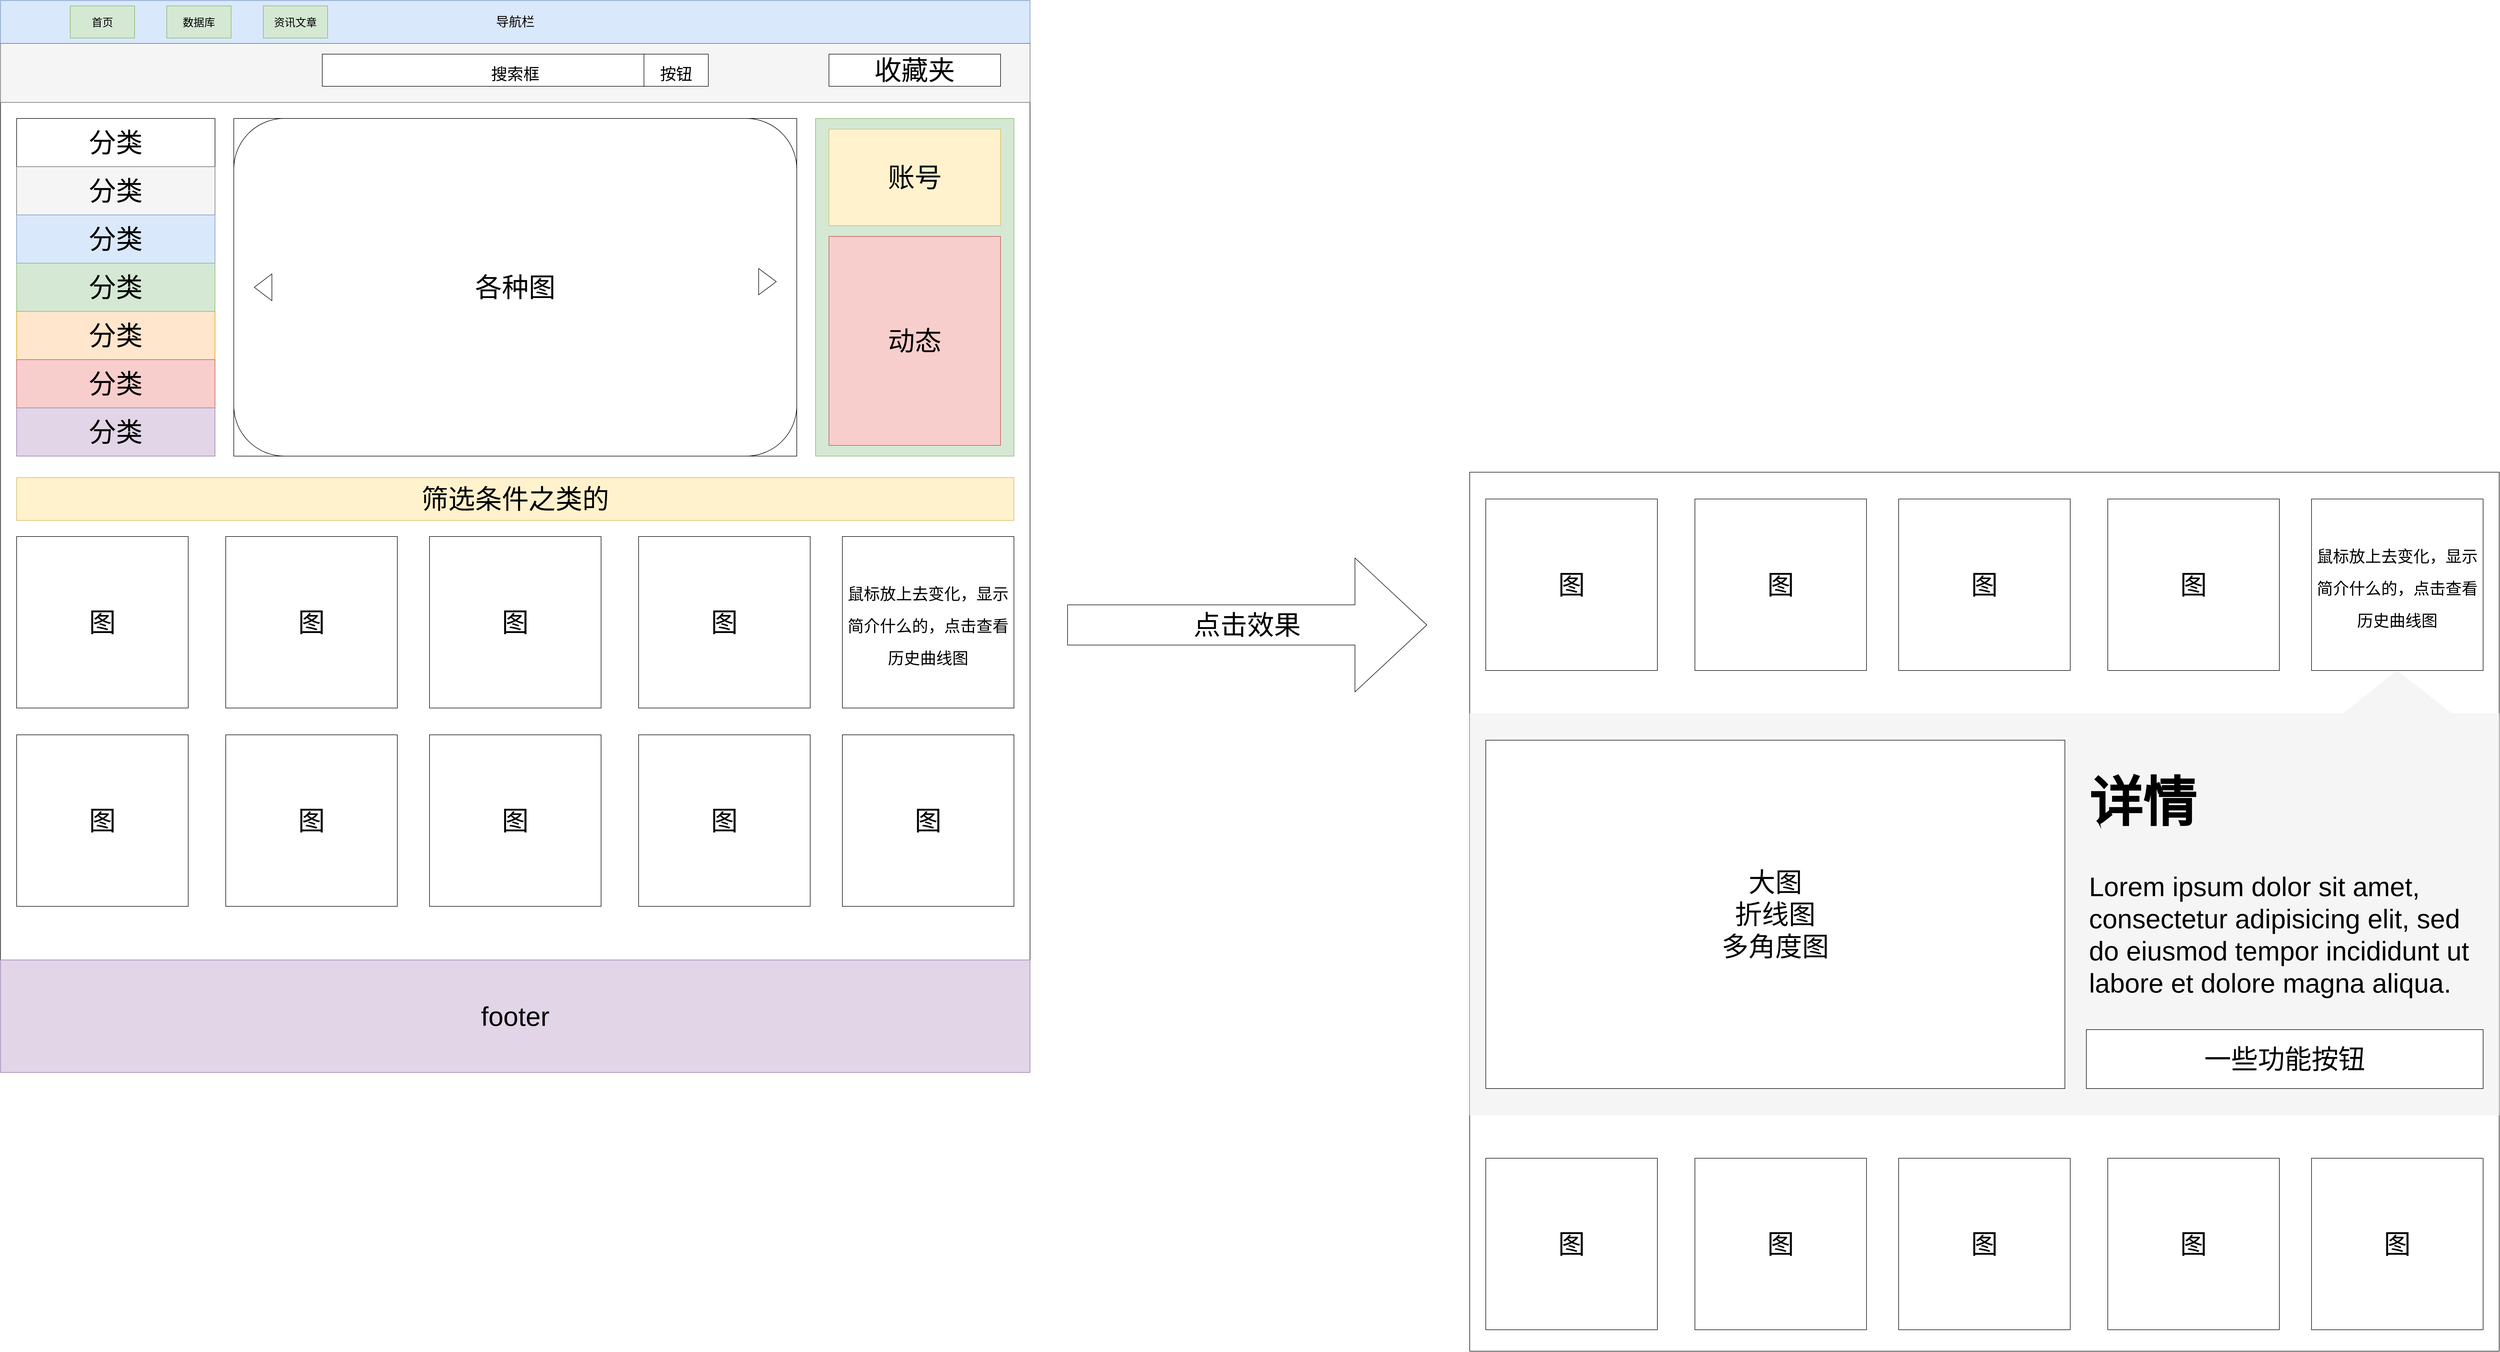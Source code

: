 <mxfile version="12.4.9" type="github"><diagram id="0VfF-1l8TKsLRaFXdUmd" name="第 1 页"><mxGraphModel dx="5688" dy="3332" grid="1" gridSize="10" guides="1" tooltips="1" connect="1" arrows="1" fold="1" page="1" pageScale="1" pageWidth="827" pageHeight="1169" math="0" shadow="0"><root><mxCell id="0"/><mxCell id="1" parent="0"/><mxCell id="CNuqd03drjJjosjCGrRV-1" value="" style="whiteSpace=wrap;html=1;" vertex="1" parent="1"><mxGeometry x="20" y="20" width="1920" height="2000" as="geometry"/></mxCell><mxCell id="CNuqd03drjJjosjCGrRV-2" value="&lt;font style=&quot;font-size: 24px&quot;&gt;导航栏&lt;/font&gt;" style="rounded=0;whiteSpace=wrap;html=1;fillColor=#dae8fc;strokeColor=#6c8ebf;" vertex="1" parent="1"><mxGeometry x="20" y="20" width="1920" height="80" as="geometry"/></mxCell><mxCell id="CNuqd03drjJjosjCGrRV-4" value="首页" style="rounded=0;whiteSpace=wrap;html=1;fillColor=#d5e8d4;strokeColor=#82b366;fontSize=20;" vertex="1" parent="1"><mxGeometry x="150" y="30" width="120" height="60" as="geometry"/></mxCell><mxCell id="CNuqd03drjJjosjCGrRV-5" value="数据库" style="rounded=0;whiteSpace=wrap;html=1;fillColor=#d5e8d4;strokeColor=#82b366;fontSize=20;" vertex="1" parent="1"><mxGeometry x="330" y="30" width="120" height="60" as="geometry"/></mxCell><mxCell id="CNuqd03drjJjosjCGrRV-6" value="资讯文章" style="rounded=0;whiteSpace=wrap;html=1;fillColor=#d5e8d4;strokeColor=#82b366;fontSize=20;" vertex="1" parent="1"><mxGeometry x="510" y="30" width="120" height="60" as="geometry"/></mxCell><mxCell id="CNuqd03drjJjosjCGrRV-12" value="" style="group" vertex="1" connectable="0" parent="1"><mxGeometry x="455" y="240" width="1050" height="630" as="geometry"/></mxCell><mxCell id="CNuqd03drjJjosjCGrRV-3" value="" style="rounded=0;whiteSpace=wrap;html=1;" vertex="1" parent="CNuqd03drjJjosjCGrRV-12"><mxGeometry width="1050.0" height="630" as="geometry"/></mxCell><mxCell id="CNuqd03drjJjosjCGrRV-8" value="&lt;span style=&quot;white-space: normal&quot;&gt;&lt;font style=&quot;font-size: 50px&quot;&gt;各种图&lt;/font&gt;&lt;/span&gt;" style="rounded=1;whiteSpace=wrap;html=1;fontSize=20;" vertex="1" parent="CNuqd03drjJjosjCGrRV-12"><mxGeometry width="1050" height="630" as="geometry"/></mxCell><mxCell id="CNuqd03drjJjosjCGrRV-10" value="" style="triangle;whiteSpace=wrap;html=1;fontSize=20;" vertex="1" parent="CNuqd03drjJjosjCGrRV-12"><mxGeometry x="978.91" y="280" width="32.81" height="49" as="geometry"/></mxCell><mxCell id="CNuqd03drjJjosjCGrRV-11" value="" style="triangle;whiteSpace=wrap;html=1;fontSize=20;direction=west;" vertex="1" parent="CNuqd03drjJjosjCGrRV-12"><mxGeometry x="38.28" y="290" width="32.81" height="50" as="geometry"/></mxCell><mxCell id="CNuqd03drjJjosjCGrRV-24" value="" style="group" vertex="1" connectable="0" parent="1"><mxGeometry x="50" y="240" width="370" height="630" as="geometry"/></mxCell><mxCell id="CNuqd03drjJjosjCGrRV-14" value="分类" style="rounded=0;whiteSpace=wrap;html=1;fontSize=50;" vertex="1" parent="CNuqd03drjJjosjCGrRV-24"><mxGeometry width="370.0" height="90" as="geometry"/></mxCell><mxCell id="CNuqd03drjJjosjCGrRV-15" value="&lt;span style=&quot;color: rgb(0 , 0 , 0) ; white-space: normal&quot;&gt;分类&lt;/span&gt;" style="rounded=0;whiteSpace=wrap;html=1;fontSize=50;fillColor=#f5f5f5;strokeColor=#666666;fontColor=#333333;" vertex="1" parent="CNuqd03drjJjosjCGrRV-24"><mxGeometry y="90" width="370.0" height="90" as="geometry"/></mxCell><mxCell id="CNuqd03drjJjosjCGrRV-16" value="&lt;span style=&quot;white-space: normal&quot;&gt;分类&lt;/span&gt;" style="rounded=0;whiteSpace=wrap;html=1;fontSize=50;fillColor=#dae8fc;strokeColor=#6c8ebf;" vertex="1" parent="CNuqd03drjJjosjCGrRV-24"><mxGeometry y="180" width="370.0" height="90" as="geometry"/></mxCell><mxCell id="CNuqd03drjJjosjCGrRV-17" value="&lt;span style=&quot;white-space: normal&quot;&gt;分类&lt;/span&gt;" style="rounded=0;whiteSpace=wrap;html=1;fontSize=50;fillColor=#d5e8d4;strokeColor=#82b366;" vertex="1" parent="CNuqd03drjJjosjCGrRV-24"><mxGeometry y="270" width="370.0" height="90" as="geometry"/></mxCell><mxCell id="CNuqd03drjJjosjCGrRV-18" value="&lt;span style=&quot;white-space: normal&quot;&gt;分类&lt;/span&gt;" style="rounded=0;whiteSpace=wrap;html=1;fontSize=50;fillColor=#ffe6cc;strokeColor=#d79b00;" vertex="1" parent="CNuqd03drjJjosjCGrRV-24"><mxGeometry y="360" width="370.0" height="90" as="geometry"/></mxCell><mxCell id="CNuqd03drjJjosjCGrRV-19" value="&lt;span style=&quot;white-space: normal&quot;&gt;分类&lt;/span&gt;" style="rounded=0;whiteSpace=wrap;html=1;fontSize=50;fillColor=#f8cecc;strokeColor=#b85450;" vertex="1" parent="CNuqd03drjJjosjCGrRV-24"><mxGeometry y="450.0" width="370.0" height="90" as="geometry"/></mxCell><mxCell id="CNuqd03drjJjosjCGrRV-20" value="&lt;span style=&quot;white-space: normal&quot;&gt;分类&lt;/span&gt;" style="rounded=0;whiteSpace=wrap;html=1;fontSize=50;fillColor=#e1d5e7;strokeColor=#9673a6;" vertex="1" parent="CNuqd03drjJjosjCGrRV-24"><mxGeometry y="540" width="370.0" height="90" as="geometry"/></mxCell><mxCell id="CNuqd03drjJjosjCGrRV-25" value="" style="rounded=0;whiteSpace=wrap;html=1;fontSize=50;fillColor=#f5f5f5;strokeColor=#666666;fontColor=#333333;" vertex="1" parent="1"><mxGeometry x="20" y="100" width="1920" height="110" as="geometry"/></mxCell><mxCell id="CNuqd03drjJjosjCGrRV-26" value="&lt;font style=&quot;font-size: 30px&quot;&gt;搜索框&lt;/font&gt;" style="rounded=0;whiteSpace=wrap;html=1;fontSize=50;" vertex="1" parent="1"><mxGeometry x="620" y="120" width="720" height="60" as="geometry"/></mxCell><mxCell id="CNuqd03drjJjosjCGrRV-27" value="&lt;font style=&quot;font-size: 30px&quot;&gt;按钮&lt;/font&gt;" style="rounded=0;whiteSpace=wrap;html=1;fontSize=50;" vertex="1" parent="1"><mxGeometry x="1220" y="120" width="120" height="60" as="geometry"/></mxCell><mxCell id="CNuqd03drjJjosjCGrRV-28" value="" style="group;fillColor=#d5e8d4;strokeColor=#82b366;" vertex="1" connectable="0" parent="1"><mxGeometry x="1540" y="240" width="370" height="630" as="geometry"/></mxCell><mxCell id="CNuqd03drjJjosjCGrRV-29" value="" style="rounded=0;whiteSpace=wrap;html=1;fontSize=50;fillColor=#d5e8d4;strokeColor=#82b366;" vertex="1" parent="CNuqd03drjJjosjCGrRV-28"><mxGeometry width="370" height="630" as="geometry"/></mxCell><mxCell id="CNuqd03drjJjosjCGrRV-36" value="账号" style="rounded=0;whiteSpace=wrap;html=1;fontSize=50;fillColor=#fff2cc;strokeColor=#d6b656;" vertex="1" parent="CNuqd03drjJjosjCGrRV-28"><mxGeometry x="25" y="20" width="320" height="180" as="geometry"/></mxCell><mxCell id="CNuqd03drjJjosjCGrRV-37" value="动态" style="rounded=0;whiteSpace=wrap;html=1;fontSize=50;fillColor=#f8cecc;strokeColor=#b85450;" vertex="1" parent="CNuqd03drjJjosjCGrRV-28"><mxGeometry x="25" y="220" width="320" height="390" as="geometry"/></mxCell><mxCell id="CNuqd03drjJjosjCGrRV-38" value="图" style="whiteSpace=wrap;html=1;aspect=fixed;fontSize=50;" vertex="1" parent="1"><mxGeometry x="50" y="1020" width="320" height="320" as="geometry"/></mxCell><mxCell id="CNuqd03drjJjosjCGrRV-39" value="筛选条件之类的" style="rounded=0;whiteSpace=wrap;html=1;fontSize=50;fillColor=#fff2cc;strokeColor=#d6b656;" vertex="1" parent="1"><mxGeometry x="50" y="910" width="1860" height="80" as="geometry"/></mxCell><mxCell id="CNuqd03drjJjosjCGrRV-40" value="&lt;span style=&quot;white-space: normal&quot;&gt;图&lt;/span&gt;" style="whiteSpace=wrap;html=1;aspect=fixed;fontSize=50;" vertex="1" parent="1"><mxGeometry x="820" y="1020" width="320" height="320" as="geometry"/></mxCell><mxCell id="CNuqd03drjJjosjCGrRV-41" value="&lt;span style=&quot;white-space: normal&quot;&gt;图&lt;/span&gt;" style="whiteSpace=wrap;html=1;aspect=fixed;fontSize=50;" vertex="1" parent="1"><mxGeometry x="440" y="1020" width="320" height="320" as="geometry"/></mxCell><mxCell id="CNuqd03drjJjosjCGrRV-42" value="&lt;div&gt;&lt;span style=&quot;font-size: 30px&quot;&gt;鼠标放上去变化，显示简介什么的，点击查看历史曲线图&lt;/span&gt;&lt;/div&gt;" style="whiteSpace=wrap;html=1;aspect=fixed;fontSize=50;align=center;" vertex="1" parent="1"><mxGeometry x="1590" y="1020" width="320" height="320" as="geometry"/></mxCell><mxCell id="CNuqd03drjJjosjCGrRV-45" value="&lt;span style=&quot;white-space: normal&quot;&gt;图&lt;/span&gt;" style="whiteSpace=wrap;html=1;aspect=fixed;fontSize=50;" vertex="1" parent="1"><mxGeometry x="1210" y="1020" width="320" height="320" as="geometry"/></mxCell><mxCell id="CNuqd03drjJjosjCGrRV-46" value="&lt;span style=&quot;white-space: normal&quot;&gt;图&lt;/span&gt;" style="whiteSpace=wrap;html=1;aspect=fixed;fontSize=50;" vertex="1" parent="1"><mxGeometry x="50" y="1390" width="320" height="320" as="geometry"/></mxCell><mxCell id="CNuqd03drjJjosjCGrRV-47" value="&lt;span style=&quot;white-space: normal&quot;&gt;图&lt;/span&gt;" style="whiteSpace=wrap;html=1;aspect=fixed;fontSize=50;" vertex="1" parent="1"><mxGeometry x="820" y="1390" width="320" height="320" as="geometry"/></mxCell><mxCell id="CNuqd03drjJjosjCGrRV-48" value="&lt;span style=&quot;white-space: normal&quot;&gt;图&lt;/span&gt;" style="whiteSpace=wrap;html=1;aspect=fixed;fontSize=50;" vertex="1" parent="1"><mxGeometry x="440" y="1390" width="320" height="320" as="geometry"/></mxCell><mxCell id="CNuqd03drjJjosjCGrRV-49" value="&lt;span style=&quot;white-space: normal&quot;&gt;图&lt;/span&gt;" style="whiteSpace=wrap;html=1;aspect=fixed;fontSize=50;" vertex="1" parent="1"><mxGeometry x="1590" y="1390" width="320" height="320" as="geometry"/></mxCell><mxCell id="CNuqd03drjJjosjCGrRV-50" value="&lt;span style=&quot;white-space: normal&quot;&gt;图&lt;/span&gt;" style="whiteSpace=wrap;html=1;aspect=fixed;fontSize=50;" vertex="1" parent="1"><mxGeometry x="1210" y="1390" width="320" height="320" as="geometry"/></mxCell><mxCell id="CNuqd03drjJjosjCGrRV-51" value="footer" style="rounded=0;whiteSpace=wrap;html=1;fontSize=50;fillColor=#e1d5e7;strokeColor=#9673a6;" vertex="1" parent="1"><mxGeometry x="20" y="1810" width="1920" height="210" as="geometry"/></mxCell><mxCell id="CNuqd03drjJjosjCGrRV-73" value="" style="group" vertex="1" connectable="0" parent="1"><mxGeometry x="2760" y="900" width="1920" height="1640" as="geometry"/></mxCell><mxCell id="CNuqd03drjJjosjCGrRV-52" value="" style="whiteSpace=wrap;html=1;" vertex="1" parent="CNuqd03drjJjosjCGrRV-73"><mxGeometry width="1920" height="1640" as="geometry"/></mxCell><mxCell id="CNuqd03drjJjosjCGrRV-72" value="" style="group" vertex="1" connectable="0" parent="CNuqd03drjJjosjCGrRV-73"><mxGeometry y="50" width="1920" height="1550" as="geometry"/></mxCell><mxCell id="CNuqd03drjJjosjCGrRV-53" value="图" style="whiteSpace=wrap;html=1;aspect=fixed;fontSize=50;" vertex="1" parent="CNuqd03drjJjosjCGrRV-72"><mxGeometry x="30" width="320" height="320" as="geometry"/></mxCell><mxCell id="CNuqd03drjJjosjCGrRV-54" value="&lt;span style=&quot;white-space: normal&quot;&gt;图&lt;/span&gt;" style="whiteSpace=wrap;html=1;aspect=fixed;fontSize=50;" vertex="1" parent="CNuqd03drjJjosjCGrRV-72"><mxGeometry x="800" width="320" height="320" as="geometry"/></mxCell><mxCell id="CNuqd03drjJjosjCGrRV-55" value="&lt;span style=&quot;white-space: normal&quot;&gt;图&lt;/span&gt;" style="whiteSpace=wrap;html=1;aspect=fixed;fontSize=50;" vertex="1" parent="CNuqd03drjJjosjCGrRV-72"><mxGeometry x="420" width="320" height="320" as="geometry"/></mxCell><mxCell id="CNuqd03drjJjosjCGrRV-56" value="&lt;div&gt;&lt;span style=&quot;font-size: 30px&quot;&gt;鼠标放上去变化，显示简介什么的，点击查看历史曲线图&lt;/span&gt;&lt;/div&gt;" style="whiteSpace=wrap;html=1;aspect=fixed;fontSize=50;align=center;" vertex="1" parent="CNuqd03drjJjosjCGrRV-72"><mxGeometry x="1570" width="320" height="320" as="geometry"/></mxCell><mxCell id="CNuqd03drjJjosjCGrRV-57" value="&lt;span style=&quot;white-space: normal&quot;&gt;图&lt;/span&gt;" style="whiteSpace=wrap;html=1;aspect=fixed;fontSize=50;" vertex="1" parent="CNuqd03drjJjosjCGrRV-72"><mxGeometry x="1190" width="320" height="320" as="geometry"/></mxCell><mxCell id="CNuqd03drjJjosjCGrRV-58" value="&lt;span style=&quot;white-space: normal&quot;&gt;图&lt;/span&gt;" style="whiteSpace=wrap;html=1;aspect=fixed;fontSize=50;" vertex="1" parent="CNuqd03drjJjosjCGrRV-72"><mxGeometry x="30" y="1230" width="320" height="320" as="geometry"/></mxCell><mxCell id="CNuqd03drjJjosjCGrRV-59" value="&lt;span style=&quot;white-space: normal&quot;&gt;图&lt;/span&gt;" style="whiteSpace=wrap;html=1;aspect=fixed;fontSize=50;" vertex="1" parent="CNuqd03drjJjosjCGrRV-72"><mxGeometry x="800" y="1230" width="320" height="320" as="geometry"/></mxCell><mxCell id="CNuqd03drjJjosjCGrRV-60" value="&lt;span style=&quot;white-space: normal&quot;&gt;图&lt;/span&gt;" style="whiteSpace=wrap;html=1;aspect=fixed;fontSize=50;" vertex="1" parent="CNuqd03drjJjosjCGrRV-72"><mxGeometry x="420" y="1230" width="320" height="320" as="geometry"/></mxCell><mxCell id="CNuqd03drjJjosjCGrRV-61" value="&lt;span style=&quot;white-space: normal&quot;&gt;图&lt;/span&gt;" style="whiteSpace=wrap;html=1;aspect=fixed;fontSize=50;" vertex="1" parent="CNuqd03drjJjosjCGrRV-72"><mxGeometry x="1570" y="1230" width="320" height="320" as="geometry"/></mxCell><mxCell id="CNuqd03drjJjosjCGrRV-62" value="&lt;span style=&quot;white-space: normal&quot;&gt;图&lt;/span&gt;" style="whiteSpace=wrap;html=1;aspect=fixed;fontSize=50;" vertex="1" parent="CNuqd03drjJjosjCGrRV-72"><mxGeometry x="1190" y="1230" width="320" height="320" as="geometry"/></mxCell><mxCell id="CNuqd03drjJjosjCGrRV-63" value="" style="rounded=0;whiteSpace=wrap;html=1;fontSize=50;fillColor=#f5f5f5;strokeColor=none;fontColor=#333333;" vertex="1" parent="CNuqd03drjJjosjCGrRV-72"><mxGeometry y="400" width="1920" height="750" as="geometry"/></mxCell><mxCell id="CNuqd03drjJjosjCGrRV-67" value="" style="triangle;whiteSpace=wrap;html=1;fontSize=50;rotation=-90;fillColor=#f5f5f5;strokeColor=none;fontColor=#333333;" vertex="1" parent="CNuqd03drjJjosjCGrRV-72"><mxGeometry x="1690" y="258.75" width="80" height="202.5" as="geometry"/></mxCell><mxCell id="CNuqd03drjJjosjCGrRV-69" value="大图&lt;br&gt;折线图&lt;br&gt;多角度图" style="rounded=0;whiteSpace=wrap;html=1;fontSize=50;" vertex="1" parent="CNuqd03drjJjosjCGrRV-72"><mxGeometry x="30" y="450" width="1080" height="650" as="geometry"/></mxCell><mxCell id="CNuqd03drjJjosjCGrRV-70" value="&lt;h1&gt;详情&lt;/h1&gt;&lt;p&gt;Lorem ipsum dolor sit amet, consectetur adipisicing elit, sed do eiusmod tempor incididunt ut labore et dolore magna aliqua.&lt;/p&gt;" style="text;html=1;strokeColor=none;fillColor=none;spacing=5;spacingTop=-20;whiteSpace=wrap;overflow=hidden;rounded=0;fontSize=50;" vertex="1" parent="CNuqd03drjJjosjCGrRV-72"><mxGeometry x="1150" y="450" width="720" height="500" as="geometry"/></mxCell><mxCell id="CNuqd03drjJjosjCGrRV-71" value="一些功能按钮" style="rounded=0;whiteSpace=wrap;html=1;fontSize=50;" vertex="1" parent="CNuqd03drjJjosjCGrRV-72"><mxGeometry x="1150" y="990" width="740" height="110" as="geometry"/></mxCell><mxCell id="CNuqd03drjJjosjCGrRV-75" value="点击效果" style="shape=singleArrow;whiteSpace=wrap;html=1;fontSize=50;" vertex="1" parent="1"><mxGeometry x="2010" y="1060" width="670" height="250" as="geometry"/></mxCell><mxCell id="CNuqd03drjJjosjCGrRV-76" value="收藏夹" style="rounded=0;whiteSpace=wrap;html=1;fontSize=50;" vertex="1" parent="1"><mxGeometry x="1565" y="120" width="320" height="60" as="geometry"/></mxCell></root></mxGraphModel></diagram></mxfile>